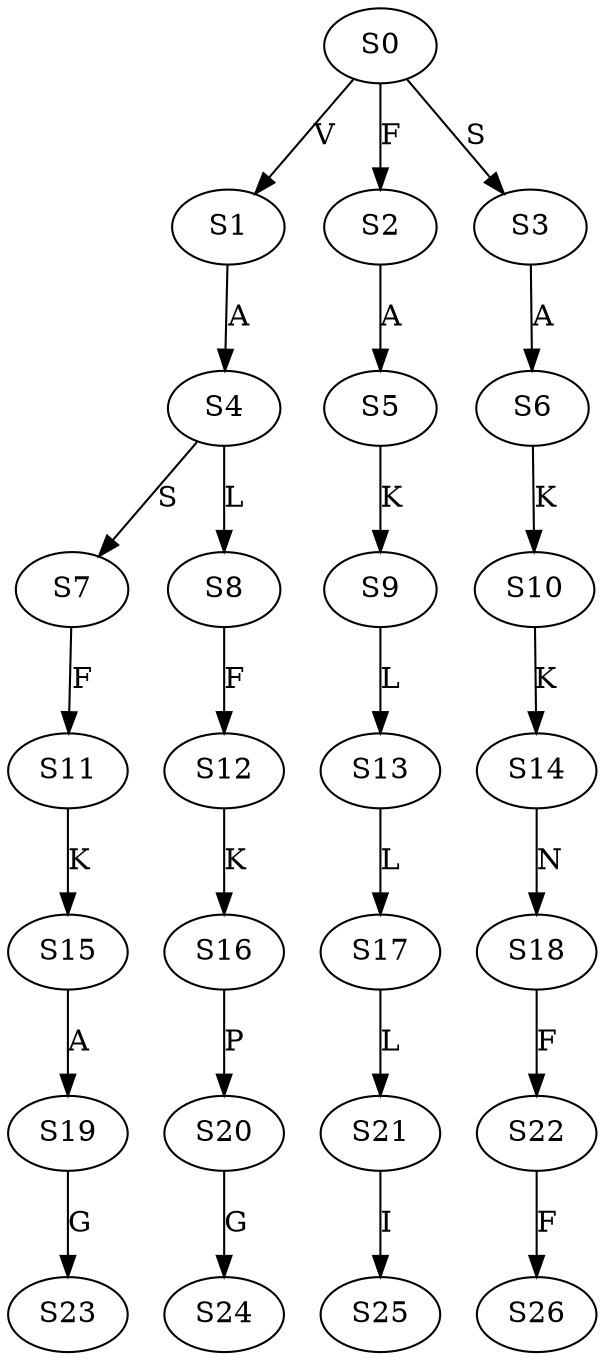 strict digraph  {
	S0 -> S1 [ label = V ];
	S0 -> S2 [ label = F ];
	S0 -> S3 [ label = S ];
	S1 -> S4 [ label = A ];
	S2 -> S5 [ label = A ];
	S3 -> S6 [ label = A ];
	S4 -> S7 [ label = S ];
	S4 -> S8 [ label = L ];
	S5 -> S9 [ label = K ];
	S6 -> S10 [ label = K ];
	S7 -> S11 [ label = F ];
	S8 -> S12 [ label = F ];
	S9 -> S13 [ label = L ];
	S10 -> S14 [ label = K ];
	S11 -> S15 [ label = K ];
	S12 -> S16 [ label = K ];
	S13 -> S17 [ label = L ];
	S14 -> S18 [ label = N ];
	S15 -> S19 [ label = A ];
	S16 -> S20 [ label = P ];
	S17 -> S21 [ label = L ];
	S18 -> S22 [ label = F ];
	S19 -> S23 [ label = G ];
	S20 -> S24 [ label = G ];
	S21 -> S25 [ label = I ];
	S22 -> S26 [ label = F ];
}
